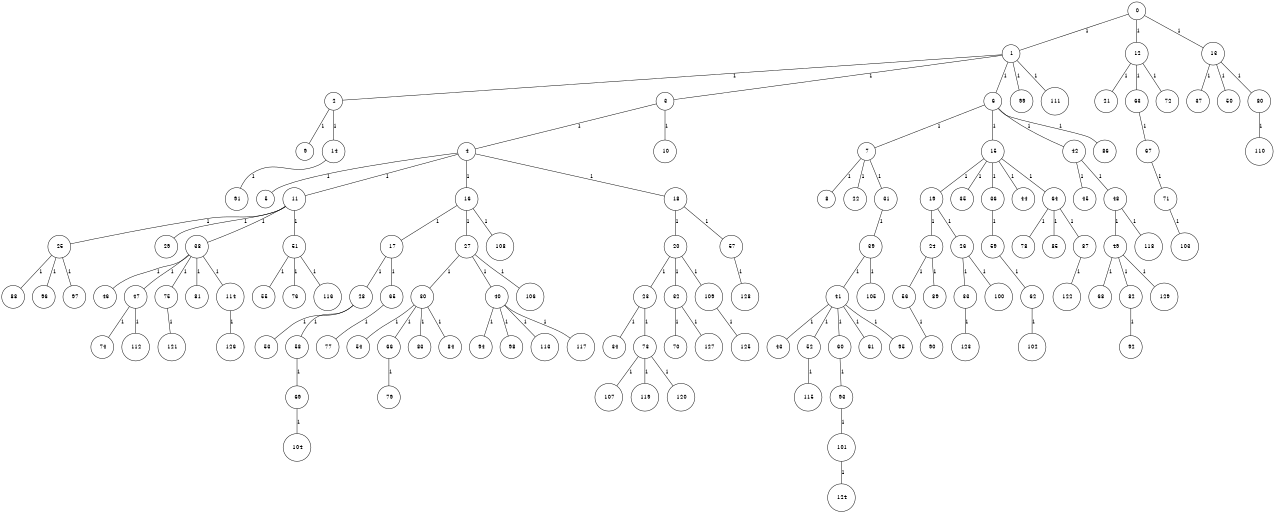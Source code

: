 graph G {
size="8.5,11;"
ratio = "expand;"
fixedsize="true;"
overlap="scale;"
node[shape=circle,width=.12,hight=.12,fontsize=12]
edge[fontsize=12]

0[label=" 0" color=black, pos="0.44219613,1.0586713!"];
1[label=" 1" color=black, pos="0.17544889,0.51359126!"];
2[label=" 2" color=black, pos="0.11941566,1.8738313!"];
3[label=" 3" color=black, pos="2.6500996,1.7301208!"];
4[label=" 4" color=black, pos="0.26671964,0.49912481!"];
5[label=" 5" color=black, pos="1.828717,0.26753509!"];
6[label=" 6" color=black, pos="0.45979815,0.070930829!"];
7[label=" 7" color=black, pos="1.6212873,0.16134726!"];
8[label=" 8" color=black, pos="2.0914177,2.9037265!"];
9[label=" 9" color=black, pos="2.8450691,0.85586949!"];
10[label=" 10" color=black, pos="0.45989688,2.7842358!"];
11[label=" 11" color=black, pos="2.8341621,0.45456871!"];
12[label=" 12" color=black, pos="2.6272187,1.875602!"];
13[label=" 13" color=black, pos="2.2251444,2.6395238!"];
14[label=" 14" color=black, pos="1.9214297,2.4664214!"];
15[label=" 15" color=black, pos="2.0155683,0.60620043!"];
16[label=" 16" color=black, pos="0.84778726,0.37385264!"];
17[label=" 17" color=black, pos="1.9272446,2.6573412!"];
18[label=" 18" color=black, pos="1.9594229,1.497138!"];
19[label=" 19" color=black, pos="1.9559336,0.8944668!"];
20[label=" 20" color=black, pos="1.9054002,1.039088!"];
21[label=" 21" color=black, pos="0.91320579,0.81548725!"];
22[label=" 22" color=black, pos="2.3890665,1.3773525!"];
23[label=" 23" color=black, pos="0.90967734,1.5116208!"];
24[label=" 24" color=black, pos="1.4934798,1.450321!"];
25[label=" 25" color=black, pos="1.1151956,2.8078659!"];
26[label=" 26" color=black, pos="2.5492392,0.86820351!"];
27[label=" 27" color=black, pos="1.2567107,1.088325!"];
28[label=" 28" color=black, pos="0.53273905,1.2926556!"];
29[label=" 29" color=black, pos="0.80602494,2.2805803!"];
30[label=" 30" color=black, pos="2.3900515,2.5997263!"];
31[label=" 31" color=black, pos="2.6414858,0.057193411!"];
32[label=" 32" color=black, pos="1.9968206,2.5556901!"];
33[label=" 33" color=black, pos="0.61517659,0.18663466!"];
34[label=" 34" color=black, pos="1.66856,1.6695885!"];
35[label=" 35" color=black, pos="2.8175085,0.087381525!"];
36[label=" 36" color=black, pos="2.8853266,1.7961924!"];
37[label=" 37" color=black, pos="1.4881799,2.8864431!"];
38[label=" 38" color=black, pos="1.7347056,2.1779602!"];
39[label=" 39" color=black, pos="1.5975165,0.51115706!"];
40[label=" 40" color=black, pos="0.74266799,2.7063532!"];
41[label=" 41" color=black, pos="1.4304032,1.5222604!"];
42[label=" 42" color=black, pos="1.9478261,2.0242338!"];
43[label=" 43" color=black, pos="1.9497625,0.11558206!"];
44[label=" 44" color=black, pos="1.4916524,1.5264407!"];
45[label=" 45" color=black, pos="1.9885471,1.8580637!"];
46[label=" 46" color=black, pos="2.8990531,2.0994441!"];
47[label=" 47" color=black, pos="1.2711775,0.090906663!"];
48[label=" 48" color=black, pos="2.6774484,0.37169003!"];
49[label=" 49" color=black, pos="2.6902478,2.2068148!"];
50[label=" 50" color=black, pos="2.0857993,2.4034084!"];
51[label=" 51" color=black, pos="0.34266399,2.8706509!"];
52[label=" 52" color=black, pos="0.43076486,0.81414877!"];
53[label=" 53" color=black, pos="0.80997536,0.14256474!"];
54[label=" 54" color=black, pos="1.7082363,2.2055981!"];
55[label=" 55" color=black, pos="0.85261007,2.9932592!"];
56[label=" 56" color=black, pos="0.093764653,2.63791!"];
57[label=" 57" color=black, pos="0.25889964,1.4220863!"];
58[label=" 58" color=black, pos="0.075773412,2.3802607!"];
59[label=" 59" color=black, pos="0.34448507,1.2527538!"];
60[label=" 60" color=black, pos="1.6480032,1.1945619!"];
61[label=" 61" color=black, pos="2.7391151,2.167007!"];
62[label=" 62" color=black, pos="2.5791356,1.4267652!"];
63[label=" 63" color=black, pos="0.66910989,2.9618041!"];
64[label=" 64" color=black, pos="0.78497365,1.546887!"];
65[label=" 65" color=black, pos="0.44443886,2.3885722!"];
66[label=" 66" color=black, pos="2.7944679,0.93864967!"];
67[label=" 67" color=black, pos="1.0197445,1.9142029!"];
68[label=" 68" color=black, pos="0.25830612,1.1257262!"];
69[label=" 69" color=black, pos="2.4458915,1.4447726!"];
70[label=" 70" color=black, pos="0.66533841,1.4567727!"];
71[label=" 71" color=black, pos="0.29156218,2.0973229!"];
72[label=" 72" color=black, pos="2.0182908,2.1204091!"];
73[label=" 73" color=black, pos="2.6131831,2.982942!"];
74[label=" 74" color=black, pos="1.2778143,0.54660396!"];
75[label=" 75" color=black, pos="2.1129951,0.96530648!"];
76[label=" 76" color=black, pos="0.56957171,0.36872246!"];
77[label=" 77" color=black, pos="0.383766,2.0404903!"];
78[label=" 78" color=black, pos="0.68503284,0.38355271!"];
79[label=" 79" color=black, pos="2.9158398,1.0531308!"];
80[label=" 80" color=black, pos="1.1250854,2.3968603!"];
81[label=" 81" color=black, pos="1.6825213,0.14591947!"];
82[label=" 82" color=black, pos="2.3013939,2.2578943!"];
83[label=" 83" color=black, pos="1.1533303,2.7856903!"];
84[label=" 84" color=black, pos="0.31423355,0.73836523!"];
85[label=" 85" color=black, pos="0.96790778,0.74710395!"];
86[label=" 86" color=black, pos="1.2761185,2.6295356!"];
87[label=" 87" color=black, pos="0.61153223,0.1260889!"];
88[label=" 88" color=black, pos="2.8562064,0.47488611!"];
89[label=" 89" color=black, pos="0.90275139,0.49906329!"];
90[label=" 90" color=black, pos="0.31332901,2.6185342!"];
91[label=" 91" color=black, pos="2.9801585,0.1895613!"];
92[label=" 92" color=black, pos="1.5586372,1.9923916!"];
93[label=" 93" color=black, pos="1.7067821,0.17948562!"];
94[label=" 94" color=black, pos="1.8701522,1.1748589!"];
95[label=" 95" color=black, pos="1.4916877,2.218302!"];
96[label=" 96" color=black, pos="2.823897,0.88662188!"];
97[label=" 97" color=black, pos="2.3139937,0.93079364!"];
98[label=" 98" color=black, pos="0.14264282,0.093982045!"];
99[label=" 99" color=black, pos="0.9535524,0.4171933!"];
100[label=" 100" color=black, pos="0.21146988,2.0387346!"];
101[label=" 101" color=black, pos="1.1490804,0.90115258!"];
102[label=" 102" color=black, pos="2.0272415,0.50091697!"];
103[label=" 103" color=black, pos="0.37695934,0.8668234!"];
104[label=" 104" color=black, pos="0.41240717,1.9275047!"];
105[label=" 105" color=black, pos="1.1391305,1.3537237!"];
106[label=" 106" color=black, pos="0.40762627,2.4045746!"];
107[label=" 107" color=black, pos="0.73124904,1.8733683!"];
108[label=" 108" color=black, pos="1.2313527,0.86097088!"];
109[label=" 109" color=black, pos="0.13032322,2.3996656!"];
110[label=" 110" color=black, pos="1.838135,2.676494!"];
111[label=" 111" color=black, pos="0.61980163,1.4159507!"];
112[label=" 112" color=black, pos="0.29676266,1.7586097!"];
113[label=" 113" color=black, pos="2.2017538,1.7176664!"];
114[label=" 114" color=black, pos="0.56003905,2.9705587!"];
115[label=" 115" color=black, pos="1.9440088,2.234007!"];
116[label=" 116" color=black, pos="0.75602997,1.5557946!"];
117[label=" 117" color=black, pos="0.85710136,2.0439179!"];
118[label=" 118" color=black, pos="1.8560428,0.91033065!"];
119[label=" 119" color=black, pos="1.2637293,0.50805326!"];
120[label=" 120" color=black, pos="1.6697367,0.99638505!"];
121[label=" 121" color=black, pos="2.3789963,0.48087053!"];
122[label=" 122" color=black, pos="0.83629235,0.23032347!"];
123[label=" 123" color=black, pos="1.2953563,1.9556626!"];
124[label=" 124" color=black, pos="0.55930839,1.9377394!"];
125[label=" 125" color=black, pos="1.4669174,1.1116461!"];
126[label=" 126" color=black, pos="0.70206927,2.7988047!"];
127[label=" 127" color=black, pos="0.34825803,0.52629049!"];
128[label=" 128" color=black, pos="2.5735209,2.8894852!"];
129[label=" 129" color=black, pos="0.23672695,0.8915526!"];
0--1[label="1"]
0--12[label="1"]
0--13[label="1"]
1--2[label="1"]
1--3[label="1"]
1--6[label="1"]
1--99[label="1"]
1--111[label="1"]
2--9[label="1"]
2--14[label="1"]
3--4[label="1"]
3--10[label="1"]
4--5[label="1"]
4--11[label="1"]
4--16[label="1"]
4--18[label="1"]
6--7[label="1"]
6--15[label="1"]
6--42[label="1"]
6--86[label="1"]
7--8[label="1"]
7--22[label="1"]
7--31[label="1"]
11--25[label="1"]
11--29[label="1"]
11--38[label="1"]
11--51[label="1"]
12--21[label="1"]
12--63[label="1"]
12--72[label="1"]
13--37[label="1"]
13--50[label="1"]
13--80[label="1"]
14--91[label="1"]
15--19[label="1"]
15--35[label="1"]
15--36[label="1"]
15--44[label="1"]
15--64[label="1"]
16--17[label="1"]
16--27[label="1"]
16--108[label="1"]
17--28[label="1"]
17--65[label="1"]
18--20[label="1"]
18--57[label="1"]
19--24[label="1"]
19--26[label="1"]
20--23[label="1"]
20--32[label="1"]
20--109[label="1"]
23--34[label="1"]
23--73[label="1"]
24--56[label="1"]
24--89[label="1"]
25--88[label="1"]
25--96[label="1"]
25--97[label="1"]
26--33[label="1"]
26--100[label="1"]
27--30[label="1"]
27--40[label="1"]
27--106[label="1"]
28--53[label="1"]
28--58[label="1"]
30--54[label="1"]
30--66[label="1"]
30--83[label="1"]
30--84[label="1"]
31--39[label="1"]
32--70[label="1"]
32--127[label="1"]
33--123[label="1"]
36--59[label="1"]
38--46[label="1"]
38--47[label="1"]
38--75[label="1"]
38--81[label="1"]
38--114[label="1"]
39--41[label="1"]
39--105[label="1"]
40--94[label="1"]
40--98[label="1"]
40--113[label="1"]
40--117[label="1"]
41--43[label="1"]
41--52[label="1"]
41--60[label="1"]
41--61[label="1"]
41--95[label="1"]
42--45[label="1"]
42--48[label="1"]
47--74[label="1"]
47--112[label="1"]
48--49[label="1"]
48--118[label="1"]
49--68[label="1"]
49--82[label="1"]
49--129[label="1"]
51--55[label="1"]
51--76[label="1"]
51--116[label="1"]
52--115[label="1"]
56--90[label="1"]
57--128[label="1"]
58--69[label="1"]
59--62[label="1"]
60--93[label="1"]
62--102[label="1"]
63--67[label="1"]
64--78[label="1"]
64--85[label="1"]
64--87[label="1"]
65--77[label="1"]
66--79[label="1"]
67--71[label="1"]
69--104[label="1"]
71--103[label="1"]
73--107[label="1"]
73--119[label="1"]
73--120[label="1"]
75--121[label="1"]
80--110[label="1"]
82--92[label="1"]
87--122[label="1"]
93--101[label="1"]
101--124[label="1"]
109--125[label="1"]
114--126[label="1"]

}
